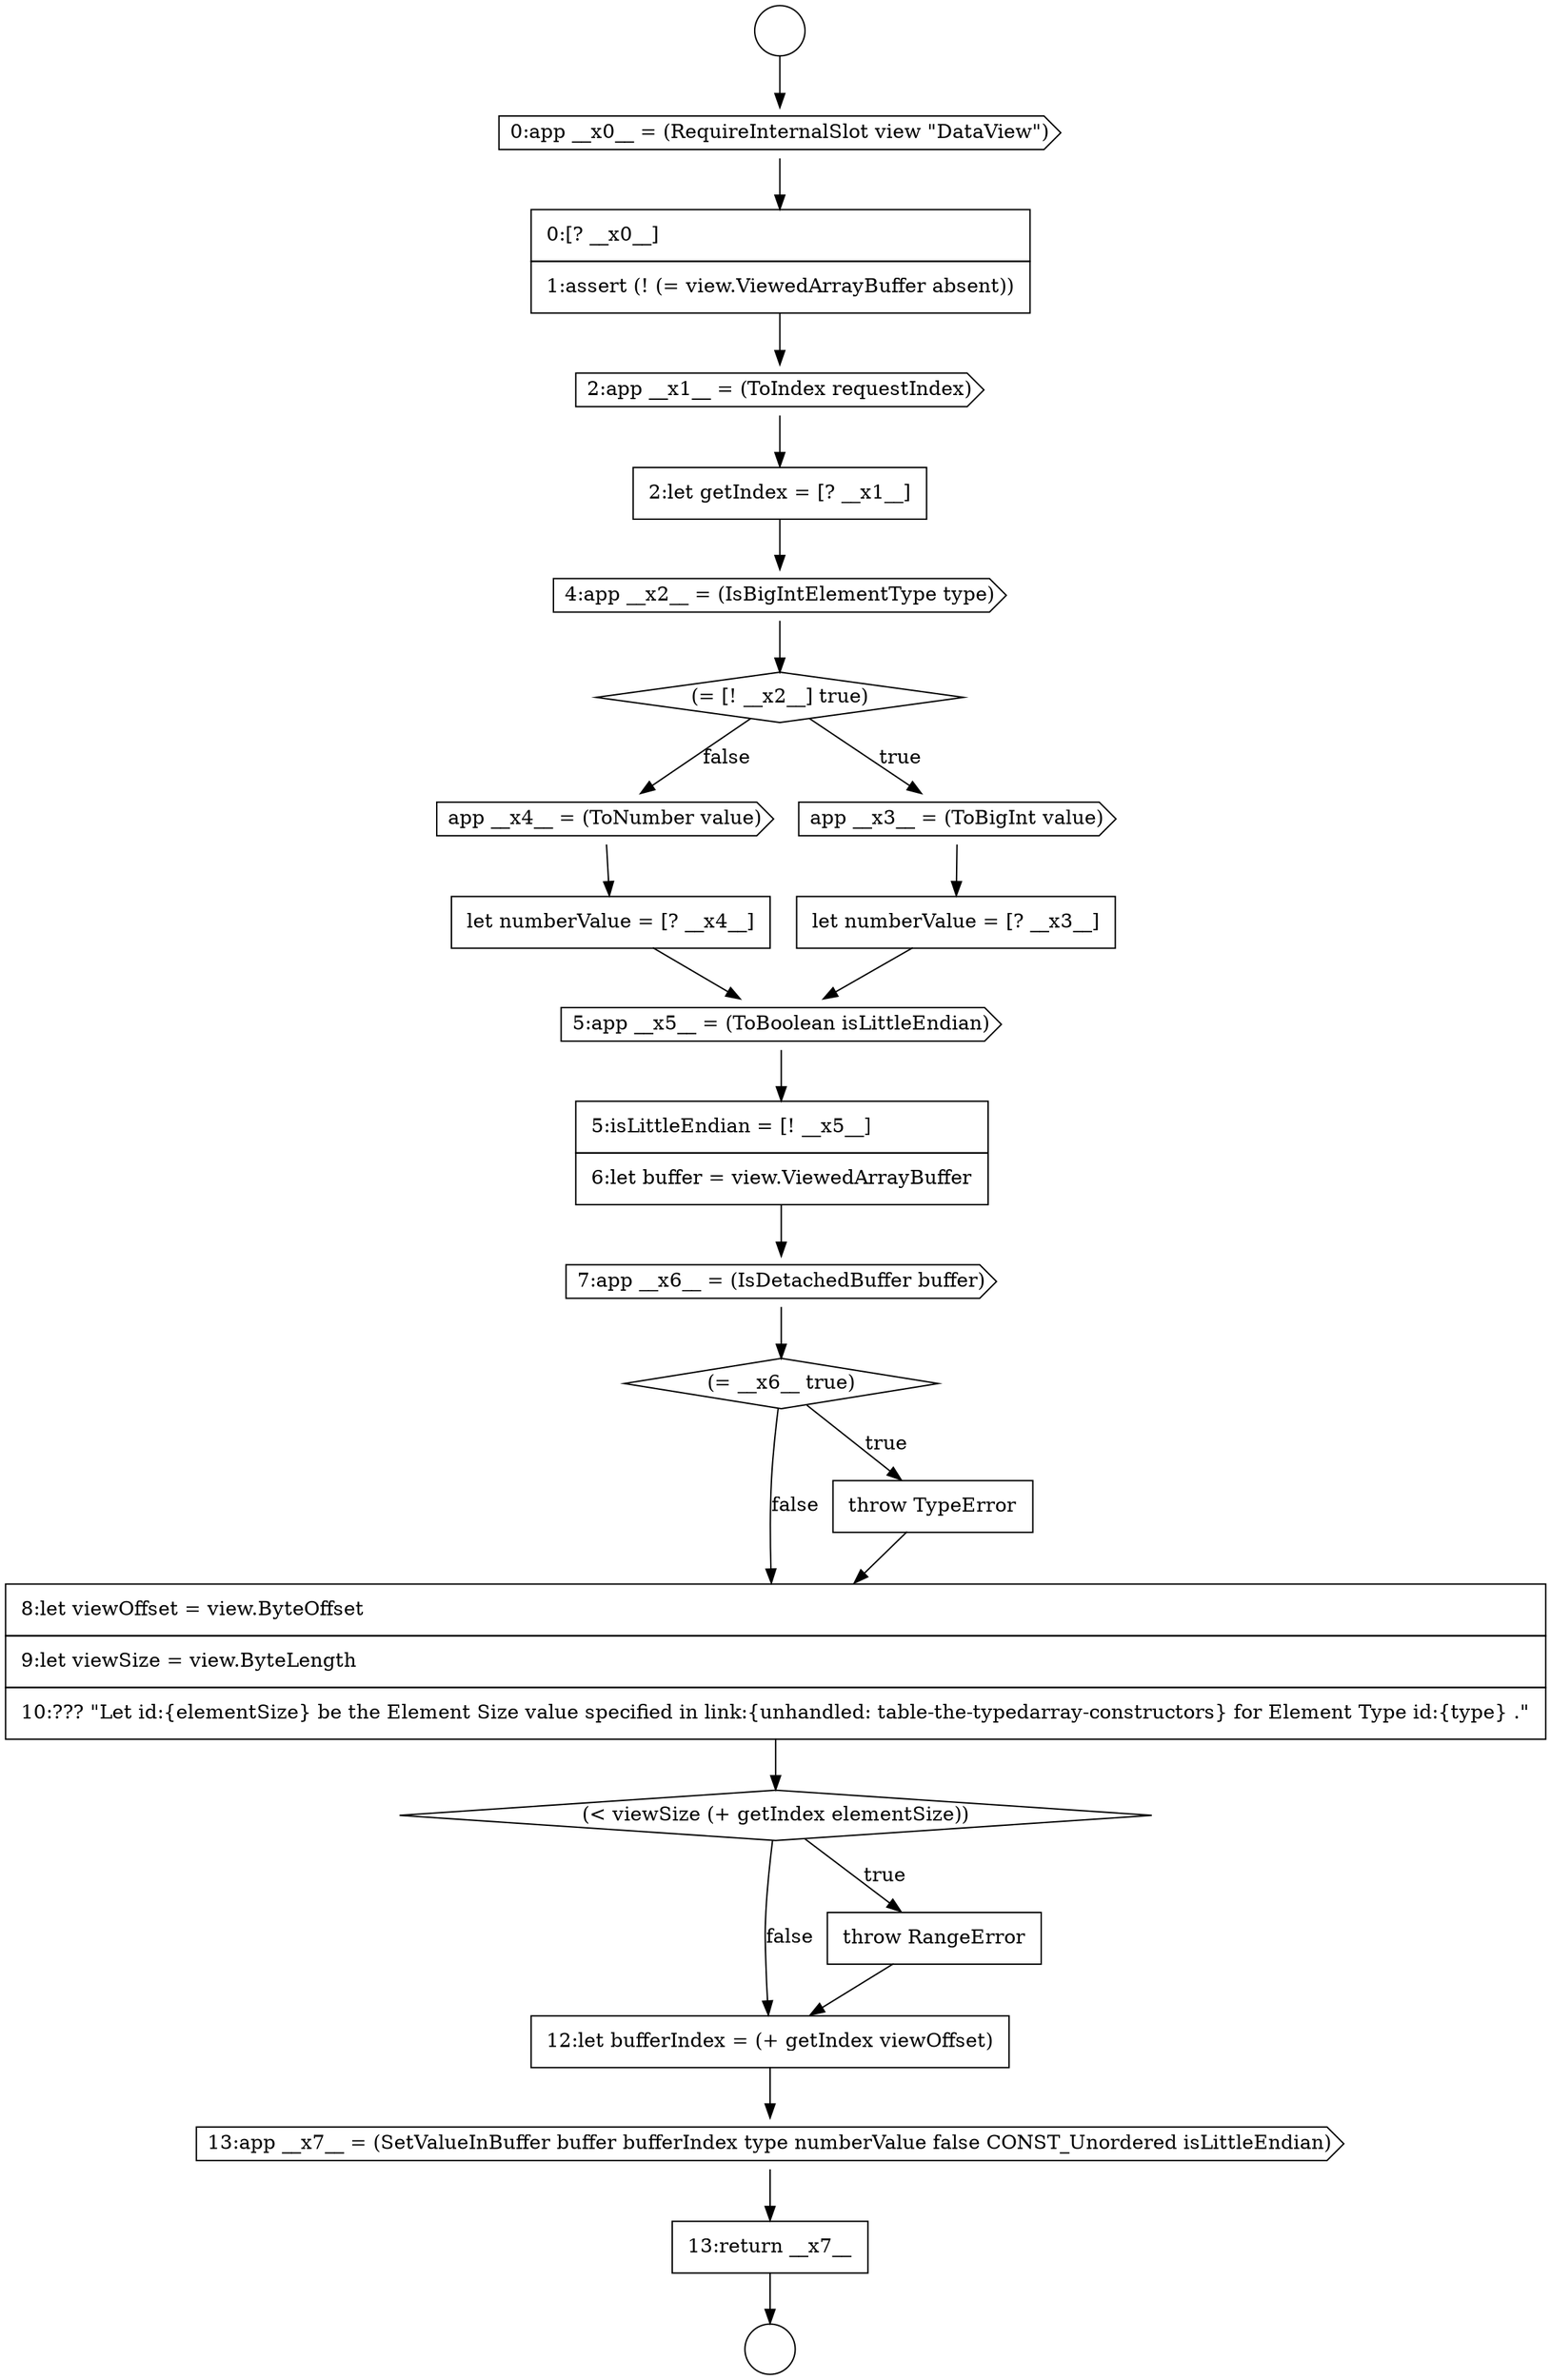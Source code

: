 digraph {
  node0 [shape=circle label=" " color="black" fillcolor="white" style=filled]
  node5 [shape=none, margin=0, label=<<font color="black">
    <table border="0" cellborder="1" cellspacing="0" cellpadding="10">
      <tr><td align="left">2:let getIndex = [? __x1__]</td></tr>
    </table>
  </font>> color="black" fillcolor="white" style=filled]
  node10 [shape=cds, label=<<font color="black">app __x4__ = (ToNumber value)</font>> color="black" fillcolor="white" style=filled]
  node14 [shape=cds, label=<<font color="black">7:app __x6__ = (IsDetachedBuffer buffer)</font>> color="black" fillcolor="white" style=filled]
  node20 [shape=none, margin=0, label=<<font color="black">
    <table border="0" cellborder="1" cellspacing="0" cellpadding="10">
      <tr><td align="left">12:let bufferIndex = (+ getIndex viewOffset)</td></tr>
    </table>
  </font>> color="black" fillcolor="white" style=filled]
  node1 [shape=circle label=" " color="black" fillcolor="white" style=filled]
  node6 [shape=cds, label=<<font color="black">4:app __x2__ = (IsBigIntElementType type)</font>> color="black" fillcolor="white" style=filled]
  node21 [shape=cds, label=<<font color="black">13:app __x7__ = (SetValueInBuffer buffer bufferIndex type numberValue false CONST_Unordered isLittleEndian)</font>> color="black" fillcolor="white" style=filled]
  node9 [shape=none, margin=0, label=<<font color="black">
    <table border="0" cellborder="1" cellspacing="0" cellpadding="10">
      <tr><td align="left">let numberValue = [? __x3__]</td></tr>
    </table>
  </font>> color="black" fillcolor="white" style=filled]
  node13 [shape=none, margin=0, label=<<font color="black">
    <table border="0" cellborder="1" cellspacing="0" cellpadding="10">
      <tr><td align="left">5:isLittleEndian = [! __x5__]</td></tr>
      <tr><td align="left">6:let buffer = view.ViewedArrayBuffer</td></tr>
    </table>
  </font>> color="black" fillcolor="white" style=filled]
  node2 [shape=cds, label=<<font color="black">0:app __x0__ = (RequireInternalSlot view &quot;DataView&quot;)</font>> color="black" fillcolor="white" style=filled]
  node17 [shape=none, margin=0, label=<<font color="black">
    <table border="0" cellborder="1" cellspacing="0" cellpadding="10">
      <tr><td align="left">8:let viewOffset = view.ByteOffset</td></tr>
      <tr><td align="left">9:let viewSize = view.ByteLength</td></tr>
      <tr><td align="left">10:??? &quot;Let id:{elementSize} be the Element Size value specified in link:{unhandled: table-the-typedarray-constructors} for Element Type id:{type} .&quot;</td></tr>
    </table>
  </font>> color="black" fillcolor="white" style=filled]
  node22 [shape=none, margin=0, label=<<font color="black">
    <table border="0" cellborder="1" cellspacing="0" cellpadding="10">
      <tr><td align="left">13:return __x7__</td></tr>
    </table>
  </font>> color="black" fillcolor="white" style=filled]
  node12 [shape=cds, label=<<font color="black">5:app __x5__ = (ToBoolean isLittleEndian)</font>> color="black" fillcolor="white" style=filled]
  node7 [shape=diamond, label=<<font color="black">(= [! __x2__] true)</font>> color="black" fillcolor="white" style=filled]
  node3 [shape=none, margin=0, label=<<font color="black">
    <table border="0" cellborder="1" cellspacing="0" cellpadding="10">
      <tr><td align="left">0:[? __x0__]</td></tr>
      <tr><td align="left">1:assert (! (= view.ViewedArrayBuffer absent))</td></tr>
    </table>
  </font>> color="black" fillcolor="white" style=filled]
  node18 [shape=diamond, label=<<font color="black">(&lt; viewSize (+ getIndex elementSize))</font>> color="black" fillcolor="white" style=filled]
  node16 [shape=none, margin=0, label=<<font color="black">
    <table border="0" cellborder="1" cellspacing="0" cellpadding="10">
      <tr><td align="left">throw TypeError</td></tr>
    </table>
  </font>> color="black" fillcolor="white" style=filled]
  node11 [shape=none, margin=0, label=<<font color="black">
    <table border="0" cellborder="1" cellspacing="0" cellpadding="10">
      <tr><td align="left">let numberValue = [? __x4__]</td></tr>
    </table>
  </font>> color="black" fillcolor="white" style=filled]
  node8 [shape=cds, label=<<font color="black">app __x3__ = (ToBigInt value)</font>> color="black" fillcolor="white" style=filled]
  node19 [shape=none, margin=0, label=<<font color="black">
    <table border="0" cellborder="1" cellspacing="0" cellpadding="10">
      <tr><td align="left">throw RangeError</td></tr>
    </table>
  </font>> color="black" fillcolor="white" style=filled]
  node4 [shape=cds, label=<<font color="black">2:app __x1__ = (ToIndex requestIndex)</font>> color="black" fillcolor="white" style=filled]
  node15 [shape=diamond, label=<<font color="black">(= __x6__ true)</font>> color="black" fillcolor="white" style=filled]
  node7 -> node8 [label=<<font color="black">true</font>> color="black"]
  node7 -> node10 [label=<<font color="black">false</font>> color="black"]
  node2 -> node3 [ color="black"]
  node12 -> node13 [ color="black"]
  node0 -> node2 [ color="black"]
  node6 -> node7 [ color="black"]
  node15 -> node16 [label=<<font color="black">true</font>> color="black"]
  node15 -> node17 [label=<<font color="black">false</font>> color="black"]
  node14 -> node15 [ color="black"]
  node10 -> node11 [ color="black"]
  node4 -> node5 [ color="black"]
  node20 -> node21 [ color="black"]
  node22 -> node1 [ color="black"]
  node17 -> node18 [ color="black"]
  node5 -> node6 [ color="black"]
  node3 -> node4 [ color="black"]
  node11 -> node12 [ color="black"]
  node9 -> node12 [ color="black"]
  node19 -> node20 [ color="black"]
  node13 -> node14 [ color="black"]
  node8 -> node9 [ color="black"]
  node21 -> node22 [ color="black"]
  node16 -> node17 [ color="black"]
  node18 -> node19 [label=<<font color="black">true</font>> color="black"]
  node18 -> node20 [label=<<font color="black">false</font>> color="black"]
}
